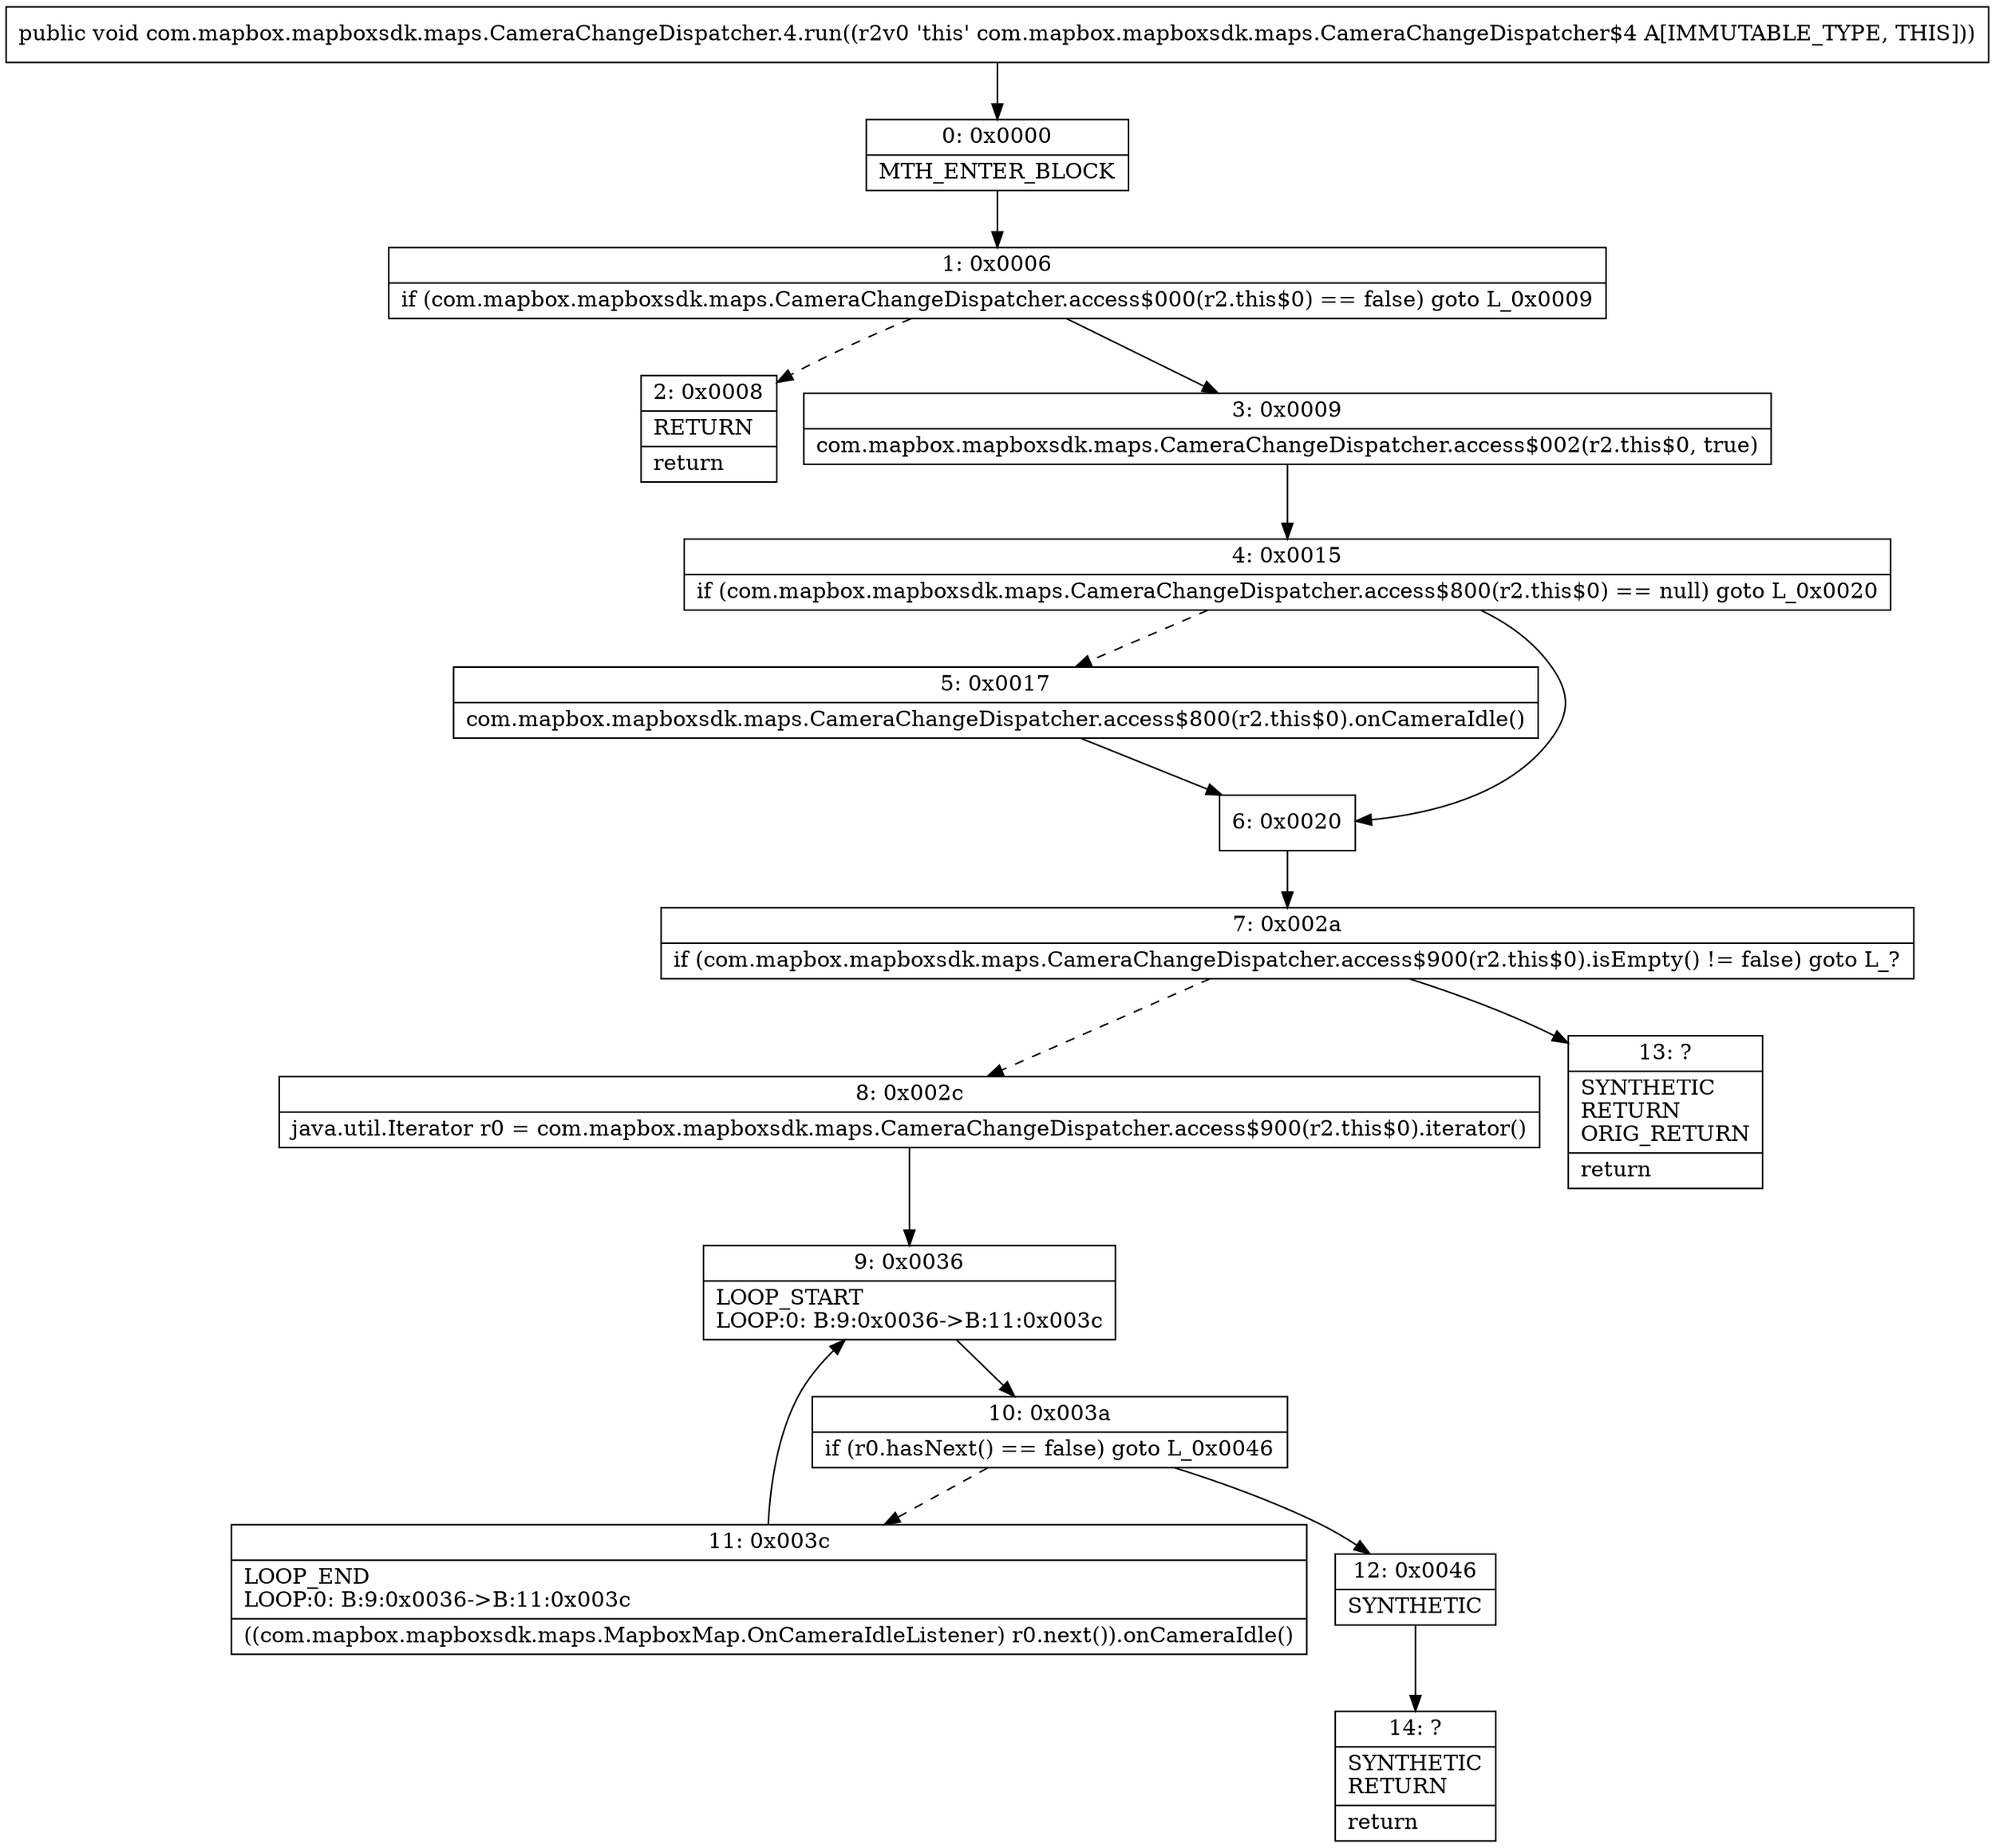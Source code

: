 digraph "CFG forcom.mapbox.mapboxsdk.maps.CameraChangeDispatcher.4.run()V" {
Node_0 [shape=record,label="{0\:\ 0x0000|MTH_ENTER_BLOCK\l}"];
Node_1 [shape=record,label="{1\:\ 0x0006|if (com.mapbox.mapboxsdk.maps.CameraChangeDispatcher.access$000(r2.this$0) == false) goto L_0x0009\l}"];
Node_2 [shape=record,label="{2\:\ 0x0008|RETURN\l|return\l}"];
Node_3 [shape=record,label="{3\:\ 0x0009|com.mapbox.mapboxsdk.maps.CameraChangeDispatcher.access$002(r2.this$0, true)\l}"];
Node_4 [shape=record,label="{4\:\ 0x0015|if (com.mapbox.mapboxsdk.maps.CameraChangeDispatcher.access$800(r2.this$0) == null) goto L_0x0020\l}"];
Node_5 [shape=record,label="{5\:\ 0x0017|com.mapbox.mapboxsdk.maps.CameraChangeDispatcher.access$800(r2.this$0).onCameraIdle()\l}"];
Node_6 [shape=record,label="{6\:\ 0x0020}"];
Node_7 [shape=record,label="{7\:\ 0x002a|if (com.mapbox.mapboxsdk.maps.CameraChangeDispatcher.access$900(r2.this$0).isEmpty() != false) goto L_?\l}"];
Node_8 [shape=record,label="{8\:\ 0x002c|java.util.Iterator r0 = com.mapbox.mapboxsdk.maps.CameraChangeDispatcher.access$900(r2.this$0).iterator()\l}"];
Node_9 [shape=record,label="{9\:\ 0x0036|LOOP_START\lLOOP:0: B:9:0x0036\-\>B:11:0x003c\l}"];
Node_10 [shape=record,label="{10\:\ 0x003a|if (r0.hasNext() == false) goto L_0x0046\l}"];
Node_11 [shape=record,label="{11\:\ 0x003c|LOOP_END\lLOOP:0: B:9:0x0036\-\>B:11:0x003c\l|((com.mapbox.mapboxsdk.maps.MapboxMap.OnCameraIdleListener) r0.next()).onCameraIdle()\l}"];
Node_12 [shape=record,label="{12\:\ 0x0046|SYNTHETIC\l}"];
Node_13 [shape=record,label="{13\:\ ?|SYNTHETIC\lRETURN\lORIG_RETURN\l|return\l}"];
Node_14 [shape=record,label="{14\:\ ?|SYNTHETIC\lRETURN\l|return\l}"];
MethodNode[shape=record,label="{public void com.mapbox.mapboxsdk.maps.CameraChangeDispatcher.4.run((r2v0 'this' com.mapbox.mapboxsdk.maps.CameraChangeDispatcher$4 A[IMMUTABLE_TYPE, THIS])) }"];
MethodNode -> Node_0;
Node_0 -> Node_1;
Node_1 -> Node_2[style=dashed];
Node_1 -> Node_3;
Node_3 -> Node_4;
Node_4 -> Node_5[style=dashed];
Node_4 -> Node_6;
Node_5 -> Node_6;
Node_6 -> Node_7;
Node_7 -> Node_8[style=dashed];
Node_7 -> Node_13;
Node_8 -> Node_9;
Node_9 -> Node_10;
Node_10 -> Node_11[style=dashed];
Node_10 -> Node_12;
Node_11 -> Node_9;
Node_12 -> Node_14;
}


